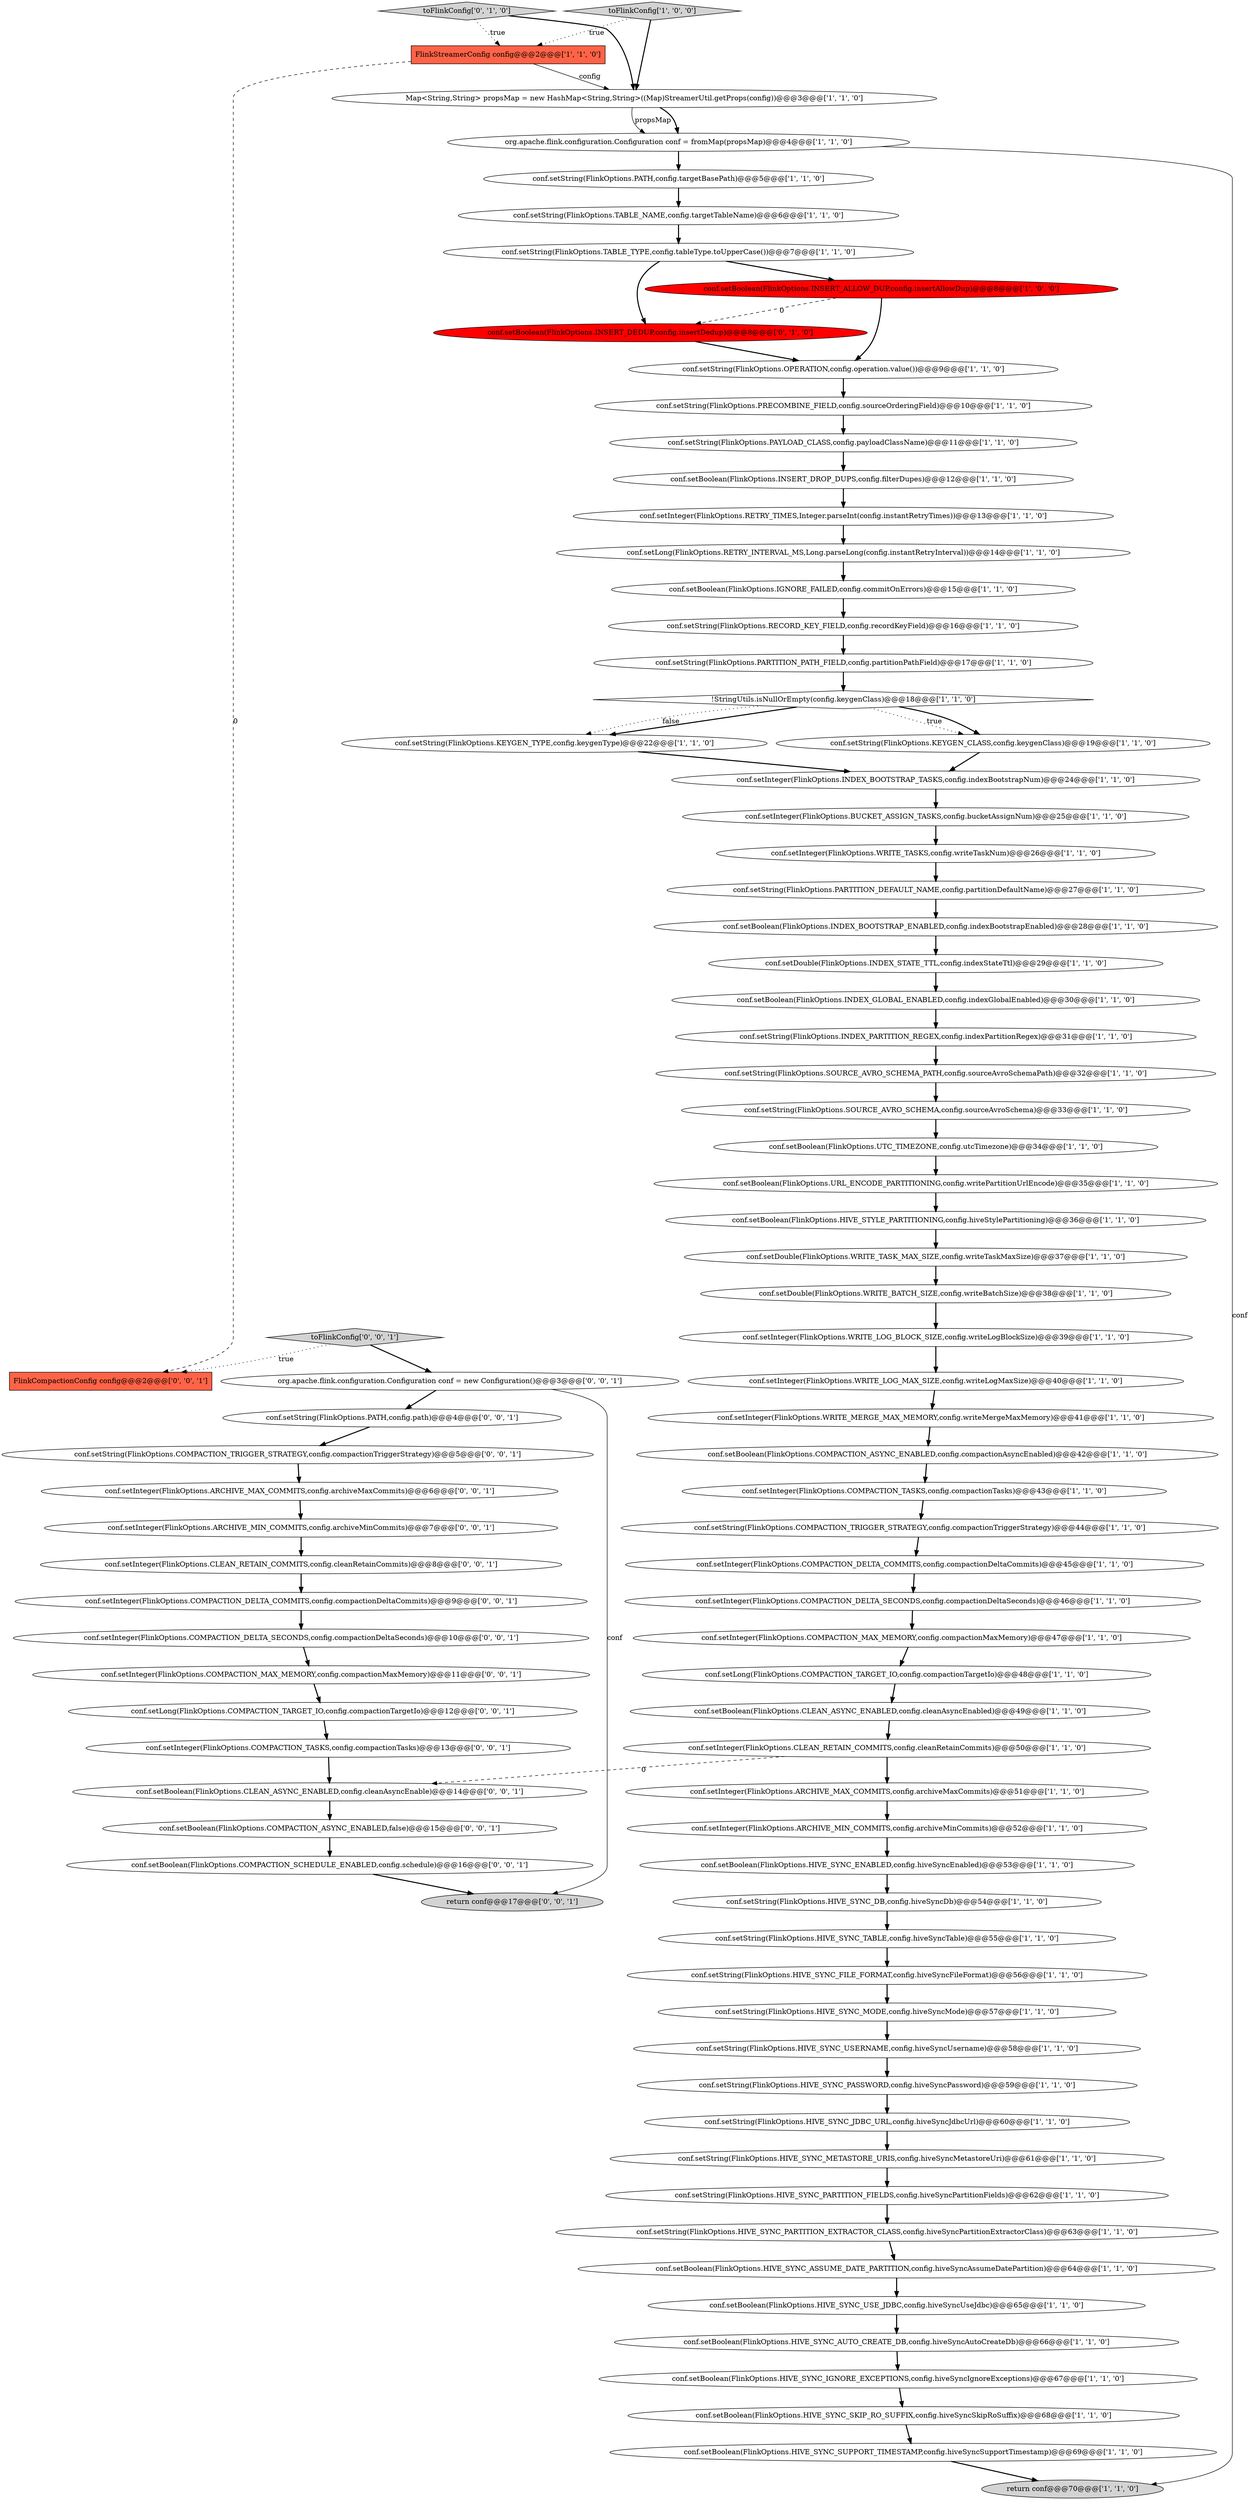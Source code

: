 digraph {
13 [style = filled, label = "conf.setInteger(FlinkOptions.BUCKET_ASSIGN_TASKS,config.bucketAssignNum)@@@25@@@['1', '1', '0']", fillcolor = white, shape = ellipse image = "AAA0AAABBB1BBB"];
75 [style = filled, label = "conf.setInteger(FlinkOptions.ARCHIVE_MAX_COMMITS,config.archiveMaxCommits)@@@6@@@['0', '0', '1']", fillcolor = white, shape = ellipse image = "AAA0AAABBB3BBB"];
12 [style = filled, label = "conf.setInteger(FlinkOptions.COMPACTION_DELTA_SECONDS,config.compactionDeltaSeconds)@@@46@@@['1', '1', '0']", fillcolor = white, shape = ellipse image = "AAA0AAABBB1BBB"];
31 [style = filled, label = "conf.setBoolean(FlinkOptions.INDEX_GLOBAL_ENABLED,config.indexGlobalEnabled)@@@30@@@['1', '1', '0']", fillcolor = white, shape = ellipse image = "AAA0AAABBB1BBB"];
48 [style = filled, label = "conf.setString(FlinkOptions.TABLE_NAME,config.targetTableName)@@@6@@@['1', '1', '0']", fillcolor = white, shape = ellipse image = "AAA0AAABBB1BBB"];
3 [style = filled, label = "conf.setString(FlinkOptions.HIVE_SYNC_DB,config.hiveSyncDb)@@@54@@@['1', '1', '0']", fillcolor = white, shape = ellipse image = "AAA0AAABBB1BBB"];
23 [style = filled, label = "FlinkStreamerConfig config@@@2@@@['1', '1', '0']", fillcolor = tomato, shape = box image = "AAA0AAABBB1BBB"];
36 [style = filled, label = "conf.setBoolean(FlinkOptions.COMPACTION_ASYNC_ENABLED,config.compactionAsyncEnabled)@@@42@@@['1', '1', '0']", fillcolor = white, shape = ellipse image = "AAA0AAABBB1BBB"];
55 [style = filled, label = "conf.setString(FlinkOptions.OPERATION,config.operation.value())@@@9@@@['1', '1', '0']", fillcolor = white, shape = ellipse image = "AAA0AAABBB1BBB"];
54 [style = filled, label = "conf.setDouble(FlinkOptions.WRITE_BATCH_SIZE,config.writeBatchSize)@@@38@@@['1', '1', '0']", fillcolor = white, shape = ellipse image = "AAA0AAABBB1BBB"];
20 [style = filled, label = "conf.setInteger(FlinkOptions.ARCHIVE_MAX_COMMITS,config.archiveMaxCommits)@@@51@@@['1', '1', '0']", fillcolor = white, shape = ellipse image = "AAA0AAABBB1BBB"];
70 [style = filled, label = "conf.setBoolean(FlinkOptions.COMPACTION_ASYNC_ENABLED,false)@@@15@@@['0', '0', '1']", fillcolor = white, shape = ellipse image = "AAA0AAABBB3BBB"];
30 [style = filled, label = "conf.setString(FlinkOptions.HIVE_SYNC_PASSWORD,config.hiveSyncPassword)@@@59@@@['1', '1', '0']", fillcolor = white, shape = ellipse image = "AAA0AAABBB1BBB"];
81 [style = filled, label = "org.apache.flink.configuration.Configuration conf = new Configuration()@@@3@@@['0', '0', '1']", fillcolor = white, shape = ellipse image = "AAA0AAABBB3BBB"];
38 [style = filled, label = "conf.setLong(FlinkOptions.COMPACTION_TARGET_IO,config.compactionTargetIo)@@@48@@@['1', '1', '0']", fillcolor = white, shape = ellipse image = "AAA0AAABBB1BBB"];
6 [style = filled, label = "conf.setString(FlinkOptions.KEYGEN_CLASS,config.keygenClass)@@@19@@@['1', '1', '0']", fillcolor = white, shape = ellipse image = "AAA0AAABBB1BBB"];
19 [style = filled, label = "Map<String,String> propsMap = new HashMap<String,String>((Map)StreamerUtil.getProps(config))@@@3@@@['1', '1', '0']", fillcolor = white, shape = ellipse image = "AAA0AAABBB1BBB"];
39 [style = filled, label = "conf.setBoolean(FlinkOptions.UTC_TIMEZONE,config.utcTimezone)@@@34@@@['1', '1', '0']", fillcolor = white, shape = ellipse image = "AAA0AAABBB1BBB"];
5 [style = filled, label = "conf.setString(FlinkOptions.RECORD_KEY_FIELD,config.recordKeyField)@@@16@@@['1', '1', '0']", fillcolor = white, shape = ellipse image = "AAA0AAABBB1BBB"];
16 [style = filled, label = "conf.setString(FlinkOptions.HIVE_SYNC_USERNAME,config.hiveSyncUsername)@@@58@@@['1', '1', '0']", fillcolor = white, shape = ellipse image = "AAA0AAABBB1BBB"];
14 [style = filled, label = "conf.setString(FlinkOptions.SOURCE_AVRO_SCHEMA_PATH,config.sourceAvroSchemaPath)@@@32@@@['1', '1', '0']", fillcolor = white, shape = ellipse image = "AAA0AAABBB1BBB"];
28 [style = filled, label = "conf.setLong(FlinkOptions.RETRY_INTERVAL_MS,Long.parseLong(config.instantRetryInterval))@@@14@@@['1', '1', '0']", fillcolor = white, shape = ellipse image = "AAA0AAABBB1BBB"];
52 [style = filled, label = "conf.setString(FlinkOptions.PARTITION_DEFAULT_NAME,config.partitionDefaultName)@@@27@@@['1', '1', '0']", fillcolor = white, shape = ellipse image = "AAA0AAABBB1BBB"];
61 [style = filled, label = "conf.setBoolean(FlinkOptions.INDEX_BOOTSTRAP_ENABLED,config.indexBootstrapEnabled)@@@28@@@['1', '1', '0']", fillcolor = white, shape = ellipse image = "AAA0AAABBB1BBB"];
17 [style = filled, label = "conf.setString(FlinkOptions.PATH,config.targetBasePath)@@@5@@@['1', '1', '0']", fillcolor = white, shape = ellipse image = "AAA0AAABBB1BBB"];
33 [style = filled, label = "conf.setString(FlinkOptions.HIVE_SYNC_JDBC_URL,config.hiveSyncJdbcUrl)@@@60@@@['1', '1', '0']", fillcolor = white, shape = ellipse image = "AAA0AAABBB1BBB"];
40 [style = filled, label = "conf.setInteger(FlinkOptions.WRITE_LOG_MAX_SIZE,config.writeLogMaxSize)@@@40@@@['1', '1', '0']", fillcolor = white, shape = ellipse image = "AAA0AAABBB1BBB"];
37 [style = filled, label = "conf.setString(FlinkOptions.HIVE_SYNC_PARTITION_EXTRACTOR_CLASS,config.hiveSyncPartitionExtractorClass)@@@63@@@['1', '1', '0']", fillcolor = white, shape = ellipse image = "AAA0AAABBB1BBB"];
63 [style = filled, label = "conf.setInteger(FlinkOptions.WRITE_LOG_BLOCK_SIZE,config.writeLogBlockSize)@@@39@@@['1', '1', '0']", fillcolor = white, shape = ellipse image = "AAA0AAABBB1BBB"];
77 [style = filled, label = "conf.setInteger(FlinkOptions.COMPACTION_DELTA_SECONDS,config.compactionDeltaSeconds)@@@10@@@['0', '0', '1']", fillcolor = white, shape = ellipse image = "AAA0AAABBB3BBB"];
59 [style = filled, label = "conf.setInteger(FlinkOptions.COMPACTION_MAX_MEMORY,config.compactionMaxMemory)@@@47@@@['1', '1', '0']", fillcolor = white, shape = ellipse image = "AAA0AAABBB1BBB"];
44 [style = filled, label = "conf.setBoolean(FlinkOptions.HIVE_SYNC_AUTO_CREATE_DB,config.hiveSyncAutoCreateDb)@@@66@@@['1', '1', '0']", fillcolor = white, shape = ellipse image = "AAA0AAABBB1BBB"];
65 [style = filled, label = "conf.setString(FlinkOptions.INDEX_PARTITION_REGEX,config.indexPartitionRegex)@@@31@@@['1', '1', '0']", fillcolor = white, shape = ellipse image = "AAA0AAABBB1BBB"];
11 [style = filled, label = "conf.setInteger(FlinkOptions.COMPACTION_DELTA_COMMITS,config.compactionDeltaCommits)@@@45@@@['1', '1', '0']", fillcolor = white, shape = ellipse image = "AAA0AAABBB1BBB"];
68 [style = filled, label = "conf.setBoolean(FlinkOptions.INSERT_DEDUP,config.insertDedup)@@@8@@@['0', '1', '0']", fillcolor = red, shape = ellipse image = "AAA1AAABBB2BBB"];
26 [style = filled, label = "conf.setBoolean(FlinkOptions.HIVE_SYNC_IGNORE_EXCEPTIONS,config.hiveSyncIgnoreExceptions)@@@67@@@['1', '1', '0']", fillcolor = white, shape = ellipse image = "AAA0AAABBB1BBB"];
42 [style = filled, label = "conf.setString(FlinkOptions.HIVE_SYNC_METASTORE_URIS,config.hiveSyncMetastoreUri)@@@61@@@['1', '1', '0']", fillcolor = white, shape = ellipse image = "AAA0AAABBB1BBB"];
78 [style = filled, label = "toFlinkConfig['0', '0', '1']", fillcolor = lightgray, shape = diamond image = "AAA0AAABBB3BBB"];
85 [style = filled, label = "FlinkCompactionConfig config@@@2@@@['0', '0', '1']", fillcolor = tomato, shape = box image = "AAA0AAABBB3BBB"];
50 [style = filled, label = "conf.setDouble(FlinkOptions.WRITE_TASK_MAX_SIZE,config.writeTaskMaxSize)@@@37@@@['1', '1', '0']", fillcolor = white, shape = ellipse image = "AAA0AAABBB1BBB"];
83 [style = filled, label = "return conf@@@17@@@['0', '0', '1']", fillcolor = lightgray, shape = ellipse image = "AAA0AAABBB3BBB"];
41 [style = filled, label = "return conf@@@70@@@['1', '1', '0']", fillcolor = lightgray, shape = ellipse image = "AAA0AAABBB1BBB"];
66 [style = filled, label = "conf.setString(FlinkOptions.HIVE_SYNC_FILE_FORMAT,config.hiveSyncFileFormat)@@@56@@@['1', '1', '0']", fillcolor = white, shape = ellipse image = "AAA0AAABBB1BBB"];
22 [style = filled, label = "conf.setBoolean(FlinkOptions.HIVE_STYLE_PARTITIONING,config.hiveStylePartitioning)@@@36@@@['1', '1', '0']", fillcolor = white, shape = ellipse image = "AAA0AAABBB1BBB"];
60 [style = filled, label = "conf.setString(FlinkOptions.KEYGEN_TYPE,config.keygenType)@@@22@@@['1', '1', '0']", fillcolor = white, shape = ellipse image = "AAA0AAABBB1BBB"];
15 [style = filled, label = "conf.setBoolean(FlinkOptions.HIVE_SYNC_USE_JDBC,config.hiveSyncUseJdbc)@@@65@@@['1', '1', '0']", fillcolor = white, shape = ellipse image = "AAA0AAABBB1BBB"];
57 [style = filled, label = "conf.setBoolean(FlinkOptions.INSERT_DROP_DUPS,config.filterDupes)@@@12@@@['1', '1', '0']", fillcolor = white, shape = ellipse image = "AAA0AAABBB1BBB"];
46 [style = filled, label = "conf.setString(FlinkOptions.PARTITION_PATH_FIELD,config.partitionPathField)@@@17@@@['1', '1', '0']", fillcolor = white, shape = ellipse image = "AAA0AAABBB1BBB"];
34 [style = filled, label = "org.apache.flink.configuration.Configuration conf = fromMap(propsMap)@@@4@@@['1', '1', '0']", fillcolor = white, shape = ellipse image = "AAA0AAABBB1BBB"];
9 [style = filled, label = "conf.setInteger(FlinkOptions.ARCHIVE_MIN_COMMITS,config.archiveMinCommits)@@@52@@@['1', '1', '0']", fillcolor = white, shape = ellipse image = "AAA0AAABBB1BBB"];
56 [style = filled, label = "conf.setInteger(FlinkOptions.CLEAN_RETAIN_COMMITS,config.cleanRetainCommits)@@@50@@@['1', '1', '0']", fillcolor = white, shape = ellipse image = "AAA0AAABBB1BBB"];
72 [style = filled, label = "conf.setString(FlinkOptions.PATH,config.path)@@@4@@@['0', '0', '1']", fillcolor = white, shape = ellipse image = "AAA0AAABBB3BBB"];
8 [style = filled, label = "conf.setBoolean(FlinkOptions.HIVE_SYNC_ASSUME_DATE_PARTITION,config.hiveSyncAssumeDatePartition)@@@64@@@['1', '1', '0']", fillcolor = white, shape = ellipse image = "AAA0AAABBB1BBB"];
7 [style = filled, label = "conf.setInteger(FlinkOptions.WRITE_TASKS,config.writeTaskNum)@@@26@@@['1', '1', '0']", fillcolor = white, shape = ellipse image = "AAA0AAABBB1BBB"];
84 [style = filled, label = "conf.setInteger(FlinkOptions.CLEAN_RETAIN_COMMITS,config.cleanRetainCommits)@@@8@@@['0', '0', '1']", fillcolor = white, shape = ellipse image = "AAA0AAABBB3BBB"];
2 [style = filled, label = "conf.setBoolean(FlinkOptions.HIVE_SYNC_SKIP_RO_SUFFIX,config.hiveSyncSkipRoSuffix)@@@68@@@['1', '1', '0']", fillcolor = white, shape = ellipse image = "AAA0AAABBB1BBB"];
1 [style = filled, label = "conf.setInteger(FlinkOptions.RETRY_TIMES,Integer.parseInt(config.instantRetryTimes))@@@13@@@['1', '1', '0']", fillcolor = white, shape = ellipse image = "AAA0AAABBB1BBB"];
76 [style = filled, label = "conf.setInteger(FlinkOptions.COMPACTION_DELTA_COMMITS,config.compactionDeltaCommits)@@@9@@@['0', '0', '1']", fillcolor = white, shape = ellipse image = "AAA0AAABBB3BBB"];
58 [style = filled, label = "conf.setBoolean(FlinkOptions.HIVE_SYNC_SUPPORT_TIMESTAMP,config.hiveSyncSupportTimestamp)@@@69@@@['1', '1', '0']", fillcolor = white, shape = ellipse image = "AAA0AAABBB1BBB"];
82 [style = filled, label = "conf.setBoolean(FlinkOptions.CLEAN_ASYNC_ENABLED,config.cleanAsyncEnable)@@@14@@@['0', '0', '1']", fillcolor = white, shape = ellipse image = "AAA0AAABBB3BBB"];
24 [style = filled, label = "!StringUtils.isNullOrEmpty(config.keygenClass)@@@18@@@['1', '1', '0']", fillcolor = white, shape = diamond image = "AAA0AAABBB1BBB"];
18 [style = filled, label = "conf.setString(FlinkOptions.PRECOMBINE_FIELD,config.sourceOrderingField)@@@10@@@['1', '1', '0']", fillcolor = white, shape = ellipse image = "AAA0AAABBB1BBB"];
32 [style = filled, label = "conf.setString(FlinkOptions.COMPACTION_TRIGGER_STRATEGY,config.compactionTriggerStrategy)@@@44@@@['1', '1', '0']", fillcolor = white, shape = ellipse image = "AAA0AAABBB1BBB"];
47 [style = filled, label = "conf.setInteger(FlinkOptions.WRITE_MERGE_MAX_MEMORY,config.writeMergeMaxMemory)@@@41@@@['1', '1', '0']", fillcolor = white, shape = ellipse image = "AAA0AAABBB1BBB"];
45 [style = filled, label = "conf.setBoolean(FlinkOptions.IGNORE_FAILED,config.commitOnErrors)@@@15@@@['1', '1', '0']", fillcolor = white, shape = ellipse image = "AAA0AAABBB1BBB"];
67 [style = filled, label = "toFlinkConfig['0', '1', '0']", fillcolor = lightgray, shape = diamond image = "AAA0AAABBB2BBB"];
25 [style = filled, label = "conf.setString(FlinkOptions.TABLE_TYPE,config.tableType.toUpperCase())@@@7@@@['1', '1', '0']", fillcolor = white, shape = ellipse image = "AAA0AAABBB1BBB"];
53 [style = filled, label = "conf.setString(FlinkOptions.HIVE_SYNC_PARTITION_FIELDS,config.hiveSyncPartitionFields)@@@62@@@['1', '1', '0']", fillcolor = white, shape = ellipse image = "AAA0AAABBB1BBB"];
4 [style = filled, label = "conf.setInteger(FlinkOptions.COMPACTION_TASKS,config.compactionTasks)@@@43@@@['1', '1', '0']", fillcolor = white, shape = ellipse image = "AAA0AAABBB1BBB"];
43 [style = filled, label = "conf.setBoolean(FlinkOptions.CLEAN_ASYNC_ENABLED,config.cleanAsyncEnabled)@@@49@@@['1', '1', '0']", fillcolor = white, shape = ellipse image = "AAA0AAABBB1BBB"];
62 [style = filled, label = "conf.setString(FlinkOptions.PAYLOAD_CLASS,config.payloadClassName)@@@11@@@['1', '1', '0']", fillcolor = white, shape = ellipse image = "AAA0AAABBB1BBB"];
27 [style = filled, label = "conf.setInteger(FlinkOptions.INDEX_BOOTSTRAP_TASKS,config.indexBootstrapNum)@@@24@@@['1', '1', '0']", fillcolor = white, shape = ellipse image = "AAA0AAABBB1BBB"];
73 [style = filled, label = "conf.setInteger(FlinkOptions.ARCHIVE_MIN_COMMITS,config.archiveMinCommits)@@@7@@@['0', '0', '1']", fillcolor = white, shape = ellipse image = "AAA0AAABBB3BBB"];
64 [style = filled, label = "conf.setBoolean(FlinkOptions.INSERT_ALLOW_DUP,config.insertAllowDup)@@@8@@@['1', '0', '0']", fillcolor = red, shape = ellipse image = "AAA1AAABBB1BBB"];
79 [style = filled, label = "conf.setLong(FlinkOptions.COMPACTION_TARGET_IO,config.compactionTargetIo)@@@12@@@['0', '0', '1']", fillcolor = white, shape = ellipse image = "AAA0AAABBB3BBB"];
49 [style = filled, label = "conf.setString(FlinkOptions.SOURCE_AVRO_SCHEMA,config.sourceAvroSchema)@@@33@@@['1', '1', '0']", fillcolor = white, shape = ellipse image = "AAA0AAABBB1BBB"];
29 [style = filled, label = "conf.setBoolean(FlinkOptions.URL_ENCODE_PARTITIONING,config.writePartitionUrlEncode)@@@35@@@['1', '1', '0']", fillcolor = white, shape = ellipse image = "AAA0AAABBB1BBB"];
80 [style = filled, label = "conf.setInteger(FlinkOptions.COMPACTION_MAX_MEMORY,config.compactionMaxMemory)@@@11@@@['0', '0', '1']", fillcolor = white, shape = ellipse image = "AAA0AAABBB3BBB"];
71 [style = filled, label = "conf.setBoolean(FlinkOptions.COMPACTION_SCHEDULE_ENABLED,config.schedule)@@@16@@@['0', '0', '1']", fillcolor = white, shape = ellipse image = "AAA0AAABBB3BBB"];
69 [style = filled, label = "conf.setInteger(FlinkOptions.COMPACTION_TASKS,config.compactionTasks)@@@13@@@['0', '0', '1']", fillcolor = white, shape = ellipse image = "AAA0AAABBB3BBB"];
74 [style = filled, label = "conf.setString(FlinkOptions.COMPACTION_TRIGGER_STRATEGY,config.compactionTriggerStrategy)@@@5@@@['0', '0', '1']", fillcolor = white, shape = ellipse image = "AAA0AAABBB3BBB"];
35 [style = filled, label = "conf.setDouble(FlinkOptions.INDEX_STATE_TTL,config.indexStateTtl)@@@29@@@['1', '1', '0']", fillcolor = white, shape = ellipse image = "AAA0AAABBB1BBB"];
10 [style = filled, label = "conf.setString(FlinkOptions.HIVE_SYNC_TABLE,config.hiveSyncTable)@@@55@@@['1', '1', '0']", fillcolor = white, shape = ellipse image = "AAA0AAABBB1BBB"];
51 [style = filled, label = "conf.setString(FlinkOptions.HIVE_SYNC_MODE,config.hiveSyncMode)@@@57@@@['1', '1', '0']", fillcolor = white, shape = ellipse image = "AAA0AAABBB1BBB"];
21 [style = filled, label = "conf.setBoolean(FlinkOptions.HIVE_SYNC_ENABLED,config.hiveSyncEnabled)@@@53@@@['1', '1', '0']", fillcolor = white, shape = ellipse image = "AAA0AAABBB1BBB"];
0 [style = filled, label = "toFlinkConfig['1', '0', '0']", fillcolor = lightgray, shape = diamond image = "AAA0AAABBB1BBB"];
27->13 [style = bold, label=""];
19->34 [style = solid, label="propsMap"];
24->6 [style = dotted, label="true"];
24->60 [style = bold, label=""];
10->66 [style = bold, label=""];
20->9 [style = bold, label=""];
54->63 [style = bold, label=""];
24->60 [style = dotted, label="false"];
57->1 [style = bold, label=""];
77->80 [style = bold, label=""];
7->52 [style = bold, label=""];
65->14 [style = bold, label=""];
69->82 [style = bold, label=""];
1->28 [style = bold, label=""];
49->39 [style = bold, label=""];
70->71 [style = bold, label=""];
33->42 [style = bold, label=""];
34->17 [style = bold, label=""];
40->47 [style = bold, label=""];
9->21 [style = bold, label=""];
23->19 [style = solid, label="config"];
50->54 [style = bold, label=""];
32->11 [style = bold, label=""];
21->3 [style = bold, label=""];
39->29 [style = bold, label=""];
28->45 [style = bold, label=""];
67->19 [style = bold, label=""];
35->31 [style = bold, label=""];
19->34 [style = bold, label=""];
79->69 [style = bold, label=""];
0->19 [style = bold, label=""];
46->24 [style = bold, label=""];
36->4 [style = bold, label=""];
22->50 [style = bold, label=""];
11->12 [style = bold, label=""];
51->16 [style = bold, label=""];
73->84 [style = bold, label=""];
3->10 [style = bold, label=""];
80->79 [style = bold, label=""];
78->85 [style = dotted, label="true"];
63->40 [style = bold, label=""];
66->51 [style = bold, label=""];
64->68 [style = dashed, label="0"];
25->64 [style = bold, label=""];
47->36 [style = bold, label=""];
71->83 [style = bold, label=""];
74->75 [style = bold, label=""];
34->41 [style = solid, label="conf"];
8->15 [style = bold, label=""];
30->33 [style = bold, label=""];
52->61 [style = bold, label=""];
64->55 [style = bold, label=""];
55->18 [style = bold, label=""];
15->44 [style = bold, label=""];
23->85 [style = dashed, label="0"];
43->56 [style = bold, label=""];
6->27 [style = bold, label=""];
53->37 [style = bold, label=""];
16->30 [style = bold, label=""];
25->68 [style = bold, label=""];
75->73 [style = bold, label=""];
82->70 [style = bold, label=""];
0->23 [style = dotted, label="true"];
84->76 [style = bold, label=""];
37->8 [style = bold, label=""];
67->23 [style = dotted, label="true"];
31->65 [style = bold, label=""];
60->27 [style = bold, label=""];
38->43 [style = bold, label=""];
56->82 [style = dashed, label="0"];
78->81 [style = bold, label=""];
61->35 [style = bold, label=""];
72->74 [style = bold, label=""];
14->49 [style = bold, label=""];
76->77 [style = bold, label=""];
59->38 [style = bold, label=""];
2->58 [style = bold, label=""];
62->57 [style = bold, label=""];
58->41 [style = bold, label=""];
26->2 [style = bold, label=""];
18->62 [style = bold, label=""];
81->72 [style = bold, label=""];
44->26 [style = bold, label=""];
13->7 [style = bold, label=""];
68->55 [style = bold, label=""];
17->48 [style = bold, label=""];
48->25 [style = bold, label=""];
12->59 [style = bold, label=""];
56->20 [style = bold, label=""];
29->22 [style = bold, label=""];
24->6 [style = bold, label=""];
5->46 [style = bold, label=""];
42->53 [style = bold, label=""];
4->32 [style = bold, label=""];
81->83 [style = solid, label="conf"];
45->5 [style = bold, label=""];
}
